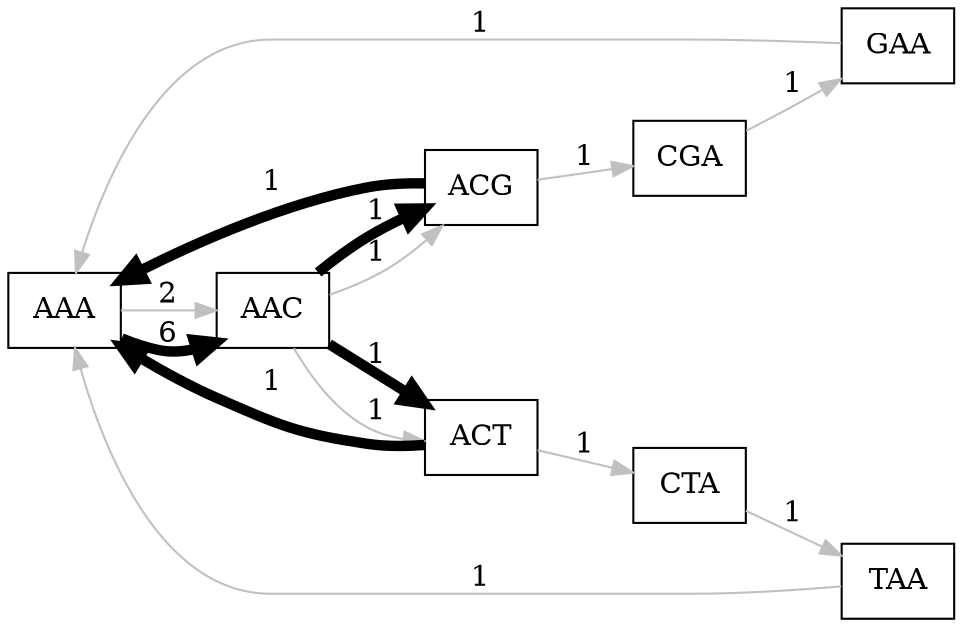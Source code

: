 ## genome=TAAACGAAAC readsize=6 k=3
##dot -Tjpg TAAACGAAAC.dot -o TAAACGAAAC.jpg
digraph TAAACGAAAC { rankdir="LR"; node[shape="box"] 
AAA->AAC[color=grey,label="2"]
AAC->ACG[color=grey,label="1"]
AAC->ACT[color=grey,label="1"]
ACG->CGA[color=grey,label="1"]
ACT->CTA[color=grey,label="1"]
CGA->GAA[color=grey,label="1"]
CTA->TAA[color=grey,label="1"]
GAA->AAA[color=grey,label="1"]
TAA->AAA[color=grey,label="1"]
AAA->AAC[color=black,penwidth=5,label="6"]
AAC->ACG[color=black,penwidth=5,label="1"]
AAC->ACT[color=black,penwidth=5,label="1"]
ACG->AAA[color=black,penwidth=5,label="1"]
ACT->AAA[color=black,penwidth=5,label="1"]
}
